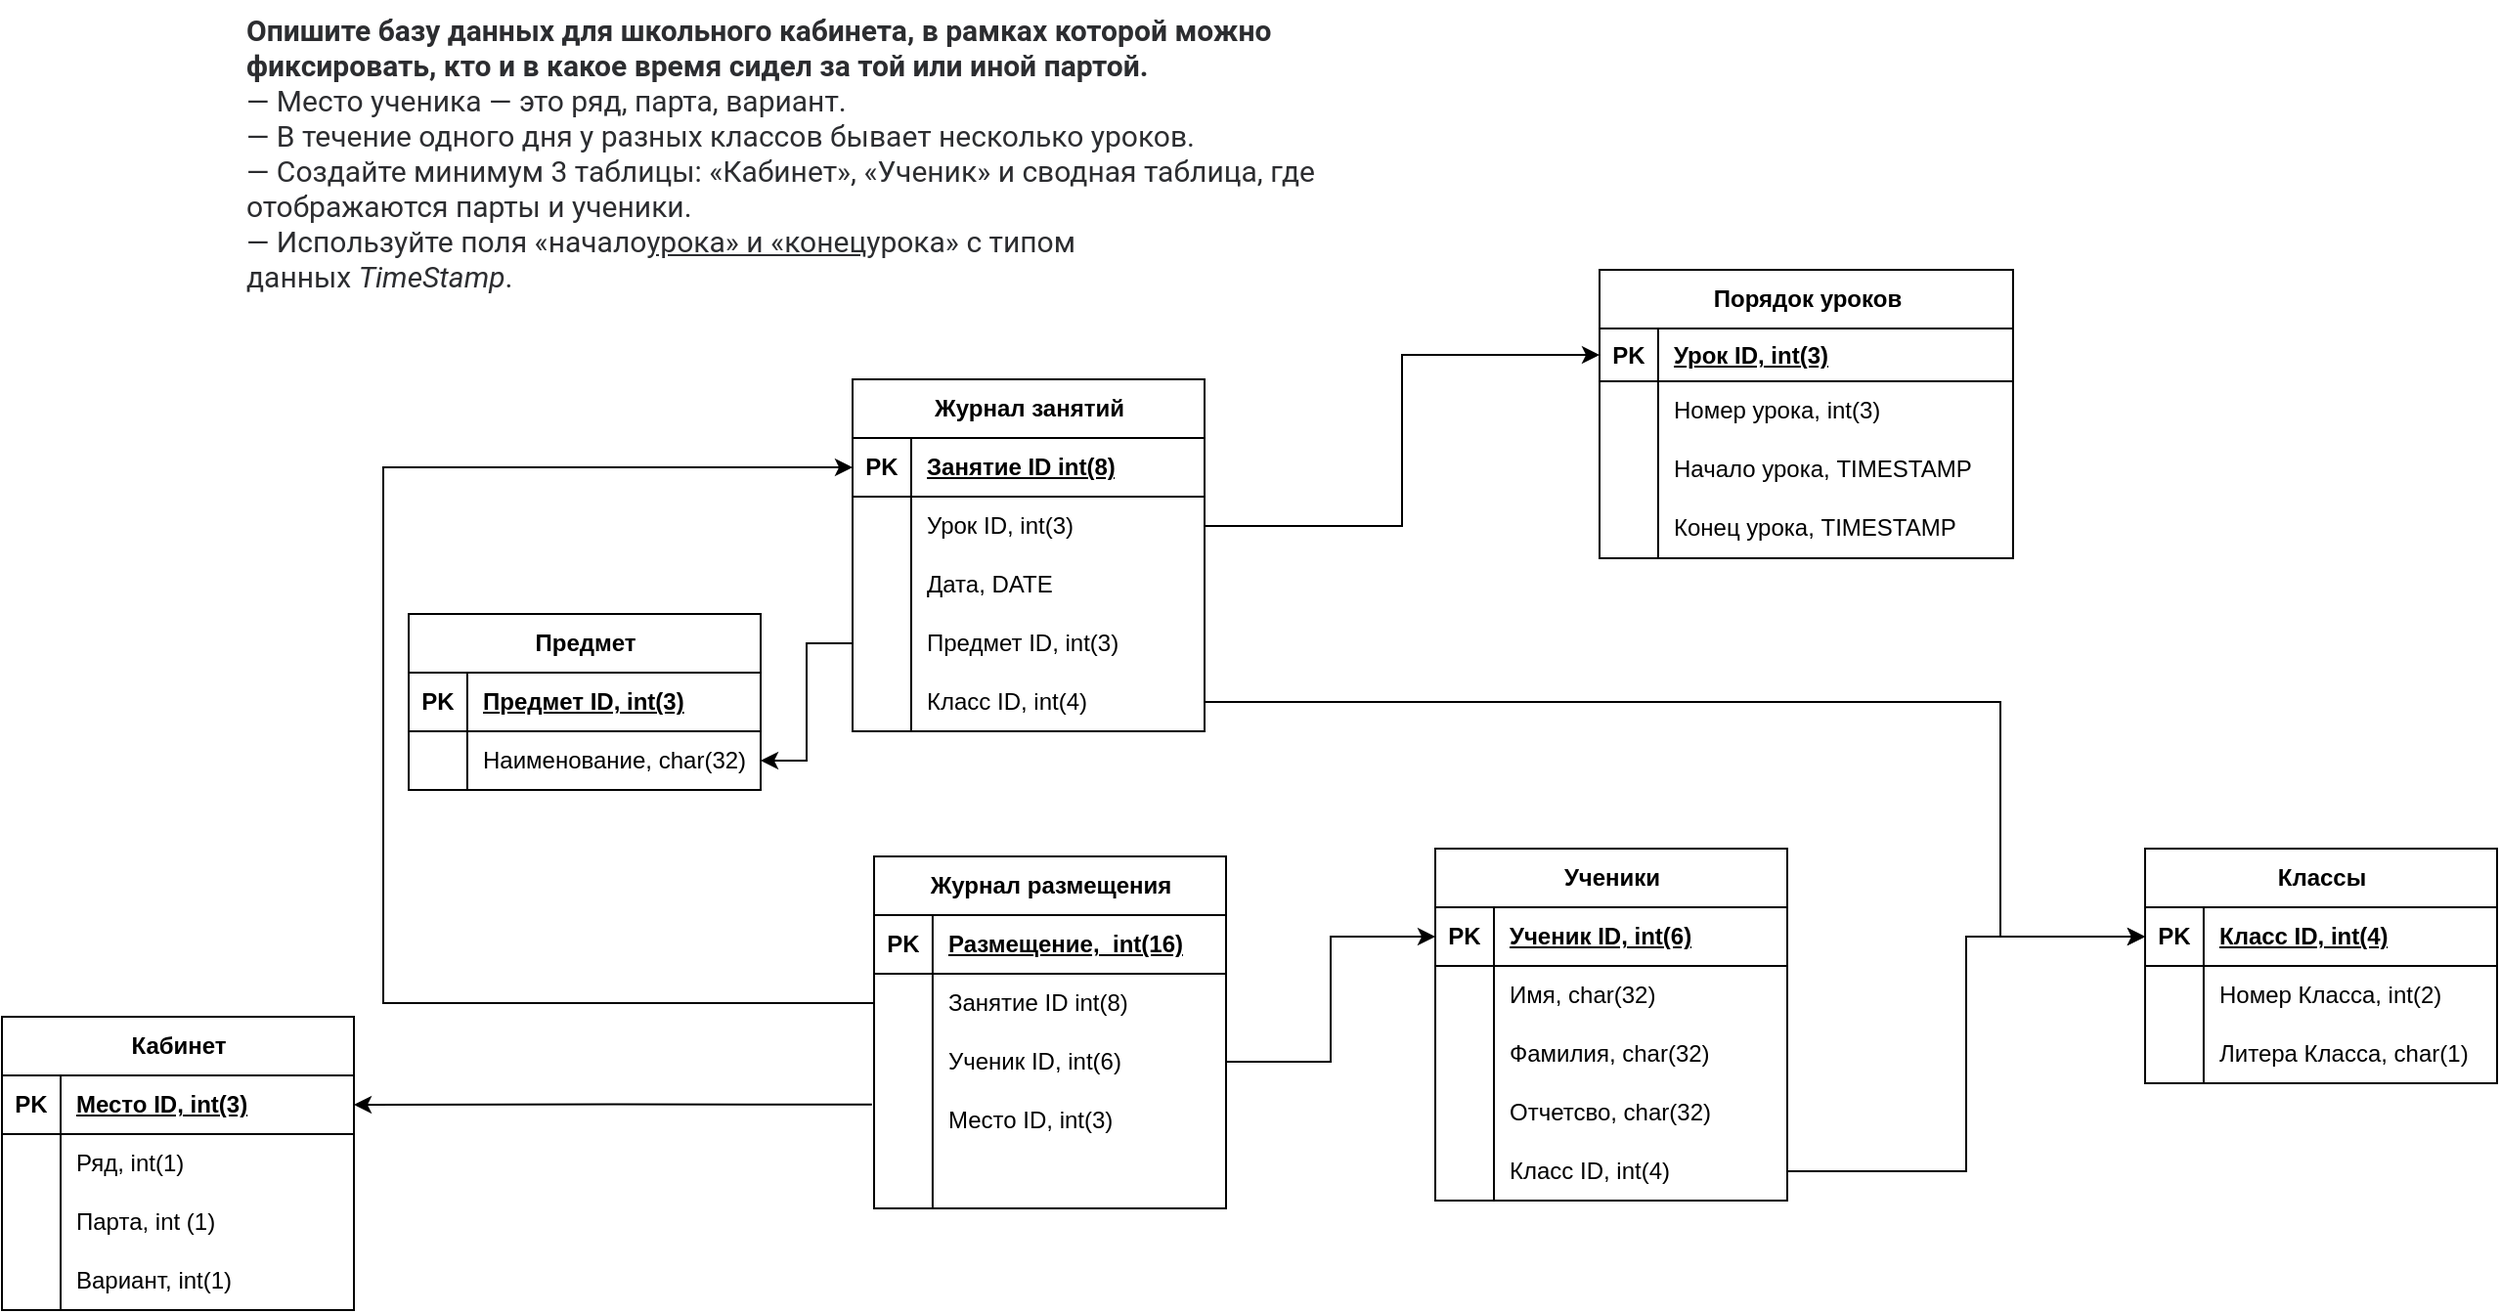 <mxfile version="21.1.1" type="device">
  <diagram name="Страница 1" id="nZioT2wMl_ABYGxiV2nO">
    <mxGraphModel dx="1834" dy="1167" grid="0" gridSize="10" guides="1" tooltips="1" connect="1" arrows="1" fold="1" page="0" pageScale="1" pageWidth="827" pageHeight="1169" math="0" shadow="0">
      <root>
        <mxCell id="0" />
        <mxCell id="1" parent="0" />
        <mxCell id="ZbOenlpTd4ZtALxR8yzt-27" value="Кабинет" style="shape=table;startSize=30;container=1;collapsible=1;childLayout=tableLayout;fixedRows=1;rowLines=0;fontStyle=1;align=center;resizeLast=1;html=1;" vertex="1" parent="1">
          <mxGeometry x="-224" y="457" width="180" height="150" as="geometry" />
        </mxCell>
        <mxCell id="ZbOenlpTd4ZtALxR8yzt-28" value="" style="shape=tableRow;horizontal=0;startSize=0;swimlaneHead=0;swimlaneBody=0;fillColor=none;collapsible=0;dropTarget=0;points=[[0,0.5],[1,0.5]];portConstraint=eastwest;top=0;left=0;right=0;bottom=1;" vertex="1" parent="ZbOenlpTd4ZtALxR8yzt-27">
          <mxGeometry y="30" width="180" height="30" as="geometry" />
        </mxCell>
        <mxCell id="ZbOenlpTd4ZtALxR8yzt-29" value="PK" style="shape=partialRectangle;connectable=0;fillColor=none;top=0;left=0;bottom=0;right=0;fontStyle=1;overflow=hidden;whiteSpace=wrap;html=1;" vertex="1" parent="ZbOenlpTd4ZtALxR8yzt-28">
          <mxGeometry width="30" height="30" as="geometry">
            <mxRectangle width="30" height="30" as="alternateBounds" />
          </mxGeometry>
        </mxCell>
        <mxCell id="ZbOenlpTd4ZtALxR8yzt-30" value="Место ID, int(3)" style="shape=partialRectangle;connectable=0;fillColor=none;top=0;left=0;bottom=0;right=0;align=left;spacingLeft=6;fontStyle=5;overflow=hidden;whiteSpace=wrap;html=1;" vertex="1" parent="ZbOenlpTd4ZtALxR8yzt-28">
          <mxGeometry x="30" width="150" height="30" as="geometry">
            <mxRectangle width="150" height="30" as="alternateBounds" />
          </mxGeometry>
        </mxCell>
        <mxCell id="ZbOenlpTd4ZtALxR8yzt-31" value="" style="shape=tableRow;horizontal=0;startSize=0;swimlaneHead=0;swimlaneBody=0;fillColor=none;collapsible=0;dropTarget=0;points=[[0,0.5],[1,0.5]];portConstraint=eastwest;top=0;left=0;right=0;bottom=0;" vertex="1" parent="ZbOenlpTd4ZtALxR8yzt-27">
          <mxGeometry y="60" width="180" height="30" as="geometry" />
        </mxCell>
        <mxCell id="ZbOenlpTd4ZtALxR8yzt-32" value="" style="shape=partialRectangle;connectable=0;fillColor=none;top=0;left=0;bottom=0;right=0;editable=1;overflow=hidden;whiteSpace=wrap;html=1;" vertex="1" parent="ZbOenlpTd4ZtALxR8yzt-31">
          <mxGeometry width="30" height="30" as="geometry">
            <mxRectangle width="30" height="30" as="alternateBounds" />
          </mxGeometry>
        </mxCell>
        <mxCell id="ZbOenlpTd4ZtALxR8yzt-33" value="Ряд, int(1)" style="shape=partialRectangle;connectable=0;fillColor=none;top=0;left=0;bottom=0;right=0;align=left;spacingLeft=6;overflow=hidden;whiteSpace=wrap;html=1;" vertex="1" parent="ZbOenlpTd4ZtALxR8yzt-31">
          <mxGeometry x="30" width="150" height="30" as="geometry">
            <mxRectangle width="150" height="30" as="alternateBounds" />
          </mxGeometry>
        </mxCell>
        <mxCell id="ZbOenlpTd4ZtALxR8yzt-34" value="" style="shape=tableRow;horizontal=0;startSize=0;swimlaneHead=0;swimlaneBody=0;fillColor=none;collapsible=0;dropTarget=0;points=[[0,0.5],[1,0.5]];portConstraint=eastwest;top=0;left=0;right=0;bottom=0;" vertex="1" parent="ZbOenlpTd4ZtALxR8yzt-27">
          <mxGeometry y="90" width="180" height="30" as="geometry" />
        </mxCell>
        <mxCell id="ZbOenlpTd4ZtALxR8yzt-35" value="" style="shape=partialRectangle;connectable=0;fillColor=none;top=0;left=0;bottom=0;right=0;editable=1;overflow=hidden;whiteSpace=wrap;html=1;" vertex="1" parent="ZbOenlpTd4ZtALxR8yzt-34">
          <mxGeometry width="30" height="30" as="geometry">
            <mxRectangle width="30" height="30" as="alternateBounds" />
          </mxGeometry>
        </mxCell>
        <mxCell id="ZbOenlpTd4ZtALxR8yzt-36" value="Парта, int (1)" style="shape=partialRectangle;connectable=0;fillColor=none;top=0;left=0;bottom=0;right=0;align=left;spacingLeft=6;overflow=hidden;whiteSpace=wrap;html=1;" vertex="1" parent="ZbOenlpTd4ZtALxR8yzt-34">
          <mxGeometry x="30" width="150" height="30" as="geometry">
            <mxRectangle width="150" height="30" as="alternateBounds" />
          </mxGeometry>
        </mxCell>
        <mxCell id="ZbOenlpTd4ZtALxR8yzt-37" value="" style="shape=tableRow;horizontal=0;startSize=0;swimlaneHead=0;swimlaneBody=0;fillColor=none;collapsible=0;dropTarget=0;points=[[0,0.5],[1,0.5]];portConstraint=eastwest;top=0;left=0;right=0;bottom=0;" vertex="1" parent="ZbOenlpTd4ZtALxR8yzt-27">
          <mxGeometry y="120" width="180" height="30" as="geometry" />
        </mxCell>
        <mxCell id="ZbOenlpTd4ZtALxR8yzt-38" value="" style="shape=partialRectangle;connectable=0;fillColor=none;top=0;left=0;bottom=0;right=0;editable=1;overflow=hidden;whiteSpace=wrap;html=1;" vertex="1" parent="ZbOenlpTd4ZtALxR8yzt-37">
          <mxGeometry width="30" height="30" as="geometry">
            <mxRectangle width="30" height="30" as="alternateBounds" />
          </mxGeometry>
        </mxCell>
        <mxCell id="ZbOenlpTd4ZtALxR8yzt-39" value="Вариант, int(1)" style="shape=partialRectangle;connectable=0;fillColor=none;top=0;left=0;bottom=0;right=0;align=left;spacingLeft=6;overflow=hidden;whiteSpace=wrap;html=1;" vertex="1" parent="ZbOenlpTd4ZtALxR8yzt-37">
          <mxGeometry x="30" width="150" height="30" as="geometry">
            <mxRectangle width="150" height="30" as="alternateBounds" />
          </mxGeometry>
        </mxCell>
        <mxCell id="ZbOenlpTd4ZtALxR8yzt-40" value="&lt;p style=&quot;box-sizing: border-box; margin: 0px; font-weight: 400; color: rgb(44, 45, 48); font-family: Roboto, &amp;quot;San Francisco&amp;quot;, &amp;quot;Helvetica Neue&amp;quot;, Helvetica, Arial; font-size: 15px; font-style: normal; font-variant-ligatures: normal; font-variant-caps: normal; letter-spacing: normal; orphans: 2; text-align: start; text-indent: 0px; text-transform: none; widows: 2; word-spacing: 0px; -webkit-text-stroke-width: 0px; background-color: rgb(255, 255, 255); text-decoration-thickness: initial; text-decoration-style: initial; text-decoration-color: initial;&quot;&gt;&lt;strong style=&quot;box-sizing: border-box; font-weight: 700;&quot;&gt;Опишите базу данных для школьного кабинета, в рамках которой можно фиксировать, кто и в какое время сидел за той или иной партой.&lt;/strong&gt;&lt;/p&gt;&lt;p style=&quot;box-sizing: border-box; margin: 0px; font-weight: 400; color: rgb(44, 45, 48); font-family: Roboto, &amp;quot;San Francisco&amp;quot;, &amp;quot;Helvetica Neue&amp;quot;, Helvetica, Arial; font-size: 15px; font-style: normal; font-variant-ligatures: normal; font-variant-caps: normal; letter-spacing: normal; orphans: 2; text-align: start; text-indent: 0px; text-transform: none; widows: 2; word-spacing: 0px; -webkit-text-stroke-width: 0px; background-color: rgb(255, 255, 255); text-decoration-thickness: initial; text-decoration-style: initial; text-decoration-color: initial;&quot;&gt;— Место ученика — это ряд, парта, вариант.&lt;br style=&quot;box-sizing: border-box;&quot;&gt;— В течение одного дня у разных классов бывает несколько уроков.&lt;br style=&quot;box-sizing: border-box;&quot;&gt;— Создайте минимум 3 таблицы: «Кабинет», «Ученик» и сводная таблица, где отображаются парты и ученики.&lt;br style=&quot;box-sizing: border-box;&quot;&gt;— Используйте поля «начало&lt;u style=&quot;box-sizing: border-box;&quot;&gt;урока» и «конец&lt;/u&gt;урока» с типом данных&lt;span&gt;&amp;nbsp;&lt;/span&gt;&lt;em style=&quot;box-sizing: border-box;&quot;&gt;TimeStamp&lt;/em&gt;.&lt;/p&gt;" style="text;whiteSpace=wrap;html=1;" vertex="1" parent="1">
          <mxGeometry x="-101" y="-63" width="550" height="184" as="geometry" />
        </mxCell>
        <mxCell id="ZbOenlpTd4ZtALxR8yzt-41" value="Ученики" style="shape=table;startSize=30;container=1;collapsible=1;childLayout=tableLayout;fixedRows=1;rowLines=0;fontStyle=1;align=center;resizeLast=1;html=1;" vertex="1" parent="1">
          <mxGeometry x="509" y="371" width="180" height="180" as="geometry" />
        </mxCell>
        <mxCell id="ZbOenlpTd4ZtALxR8yzt-42" value="" style="shape=tableRow;horizontal=0;startSize=0;swimlaneHead=0;swimlaneBody=0;fillColor=none;collapsible=0;dropTarget=0;points=[[0,0.5],[1,0.5]];portConstraint=eastwest;top=0;left=0;right=0;bottom=1;" vertex="1" parent="ZbOenlpTd4ZtALxR8yzt-41">
          <mxGeometry y="30" width="180" height="30" as="geometry" />
        </mxCell>
        <mxCell id="ZbOenlpTd4ZtALxR8yzt-43" value="PK" style="shape=partialRectangle;connectable=0;fillColor=none;top=0;left=0;bottom=0;right=0;fontStyle=1;overflow=hidden;whiteSpace=wrap;html=1;" vertex="1" parent="ZbOenlpTd4ZtALxR8yzt-42">
          <mxGeometry width="30" height="30" as="geometry">
            <mxRectangle width="30" height="30" as="alternateBounds" />
          </mxGeometry>
        </mxCell>
        <mxCell id="ZbOenlpTd4ZtALxR8yzt-44" value="Ученик ID, int(6)" style="shape=partialRectangle;connectable=0;fillColor=none;top=0;left=0;bottom=0;right=0;align=left;spacingLeft=6;fontStyle=5;overflow=hidden;whiteSpace=wrap;html=1;" vertex="1" parent="ZbOenlpTd4ZtALxR8yzt-42">
          <mxGeometry x="30" width="150" height="30" as="geometry">
            <mxRectangle width="150" height="30" as="alternateBounds" />
          </mxGeometry>
        </mxCell>
        <mxCell id="ZbOenlpTd4ZtALxR8yzt-45" value="" style="shape=tableRow;horizontal=0;startSize=0;swimlaneHead=0;swimlaneBody=0;fillColor=none;collapsible=0;dropTarget=0;points=[[0,0.5],[1,0.5]];portConstraint=eastwest;top=0;left=0;right=0;bottom=0;" vertex="1" parent="ZbOenlpTd4ZtALxR8yzt-41">
          <mxGeometry y="60" width="180" height="30" as="geometry" />
        </mxCell>
        <mxCell id="ZbOenlpTd4ZtALxR8yzt-46" value="" style="shape=partialRectangle;connectable=0;fillColor=none;top=0;left=0;bottom=0;right=0;editable=1;overflow=hidden;whiteSpace=wrap;html=1;" vertex="1" parent="ZbOenlpTd4ZtALxR8yzt-45">
          <mxGeometry width="30" height="30" as="geometry">
            <mxRectangle width="30" height="30" as="alternateBounds" />
          </mxGeometry>
        </mxCell>
        <mxCell id="ZbOenlpTd4ZtALxR8yzt-47" value="Имя,&amp;nbsp;char(32)" style="shape=partialRectangle;connectable=0;fillColor=none;top=0;left=0;bottom=0;right=0;align=left;spacingLeft=6;overflow=hidden;whiteSpace=wrap;html=1;" vertex="1" parent="ZbOenlpTd4ZtALxR8yzt-45">
          <mxGeometry x="30" width="150" height="30" as="geometry">
            <mxRectangle width="150" height="30" as="alternateBounds" />
          </mxGeometry>
        </mxCell>
        <mxCell id="ZbOenlpTd4ZtALxR8yzt-48" value="" style="shape=tableRow;horizontal=0;startSize=0;swimlaneHead=0;swimlaneBody=0;fillColor=none;collapsible=0;dropTarget=0;points=[[0,0.5],[1,0.5]];portConstraint=eastwest;top=0;left=0;right=0;bottom=0;" vertex="1" parent="ZbOenlpTd4ZtALxR8yzt-41">
          <mxGeometry y="90" width="180" height="30" as="geometry" />
        </mxCell>
        <mxCell id="ZbOenlpTd4ZtALxR8yzt-49" value="" style="shape=partialRectangle;connectable=0;fillColor=none;top=0;left=0;bottom=0;right=0;editable=1;overflow=hidden;whiteSpace=wrap;html=1;" vertex="1" parent="ZbOenlpTd4ZtALxR8yzt-48">
          <mxGeometry width="30" height="30" as="geometry">
            <mxRectangle width="30" height="30" as="alternateBounds" />
          </mxGeometry>
        </mxCell>
        <mxCell id="ZbOenlpTd4ZtALxR8yzt-50" value="Фамилия,&amp;nbsp;char(32)" style="shape=partialRectangle;connectable=0;fillColor=none;top=0;left=0;bottom=0;right=0;align=left;spacingLeft=6;overflow=hidden;whiteSpace=wrap;html=1;" vertex="1" parent="ZbOenlpTd4ZtALxR8yzt-48">
          <mxGeometry x="30" width="150" height="30" as="geometry">
            <mxRectangle width="150" height="30" as="alternateBounds" />
          </mxGeometry>
        </mxCell>
        <mxCell id="ZbOenlpTd4ZtALxR8yzt-51" value="" style="shape=tableRow;horizontal=0;startSize=0;swimlaneHead=0;swimlaneBody=0;fillColor=none;collapsible=0;dropTarget=0;points=[[0,0.5],[1,0.5]];portConstraint=eastwest;top=0;left=0;right=0;bottom=0;" vertex="1" parent="ZbOenlpTd4ZtALxR8yzt-41">
          <mxGeometry y="120" width="180" height="30" as="geometry" />
        </mxCell>
        <mxCell id="ZbOenlpTd4ZtALxR8yzt-52" value="" style="shape=partialRectangle;connectable=0;fillColor=none;top=0;left=0;bottom=0;right=0;editable=1;overflow=hidden;whiteSpace=wrap;html=1;" vertex="1" parent="ZbOenlpTd4ZtALxR8yzt-51">
          <mxGeometry width="30" height="30" as="geometry">
            <mxRectangle width="30" height="30" as="alternateBounds" />
          </mxGeometry>
        </mxCell>
        <mxCell id="ZbOenlpTd4ZtALxR8yzt-53" value="Отчетсво,&amp;nbsp;char(32)" style="shape=partialRectangle;connectable=0;fillColor=none;top=0;left=0;bottom=0;right=0;align=left;spacingLeft=6;overflow=hidden;whiteSpace=wrap;html=1;" vertex="1" parent="ZbOenlpTd4ZtALxR8yzt-51">
          <mxGeometry x="30" width="150" height="30" as="geometry">
            <mxRectangle width="150" height="30" as="alternateBounds" />
          </mxGeometry>
        </mxCell>
        <mxCell id="ZbOenlpTd4ZtALxR8yzt-96" value="" style="shape=tableRow;horizontal=0;startSize=0;swimlaneHead=0;swimlaneBody=0;fillColor=none;collapsible=0;dropTarget=0;points=[[0,0.5],[1,0.5]];portConstraint=eastwest;top=0;left=0;right=0;bottom=0;" vertex="1" parent="ZbOenlpTd4ZtALxR8yzt-41">
          <mxGeometry y="150" width="180" height="30" as="geometry" />
        </mxCell>
        <mxCell id="ZbOenlpTd4ZtALxR8yzt-97" value="" style="shape=partialRectangle;connectable=0;fillColor=none;top=0;left=0;bottom=0;right=0;editable=1;overflow=hidden;whiteSpace=wrap;html=1;" vertex="1" parent="ZbOenlpTd4ZtALxR8yzt-96">
          <mxGeometry width="30" height="30" as="geometry">
            <mxRectangle width="30" height="30" as="alternateBounds" />
          </mxGeometry>
        </mxCell>
        <mxCell id="ZbOenlpTd4ZtALxR8yzt-98" value="Класс ID, int(4)" style="shape=partialRectangle;connectable=0;fillColor=none;top=0;left=0;bottom=0;right=0;align=left;spacingLeft=6;overflow=hidden;whiteSpace=wrap;html=1;" vertex="1" parent="ZbOenlpTd4ZtALxR8yzt-96">
          <mxGeometry x="30" width="150" height="30" as="geometry">
            <mxRectangle width="150" height="30" as="alternateBounds" />
          </mxGeometry>
        </mxCell>
        <mxCell id="ZbOenlpTd4ZtALxR8yzt-54" value="Журнал занятий" style="shape=table;startSize=30;container=1;collapsible=1;childLayout=tableLayout;fixedRows=1;rowLines=0;fontStyle=1;align=center;resizeLast=1;html=1;" vertex="1" parent="1">
          <mxGeometry x="211" y="131" width="180" height="180" as="geometry" />
        </mxCell>
        <mxCell id="ZbOenlpTd4ZtALxR8yzt-55" value="" style="shape=tableRow;horizontal=0;startSize=0;swimlaneHead=0;swimlaneBody=0;fillColor=none;collapsible=0;dropTarget=0;points=[[0,0.5],[1,0.5]];portConstraint=eastwest;top=0;left=0;right=0;bottom=1;" vertex="1" parent="ZbOenlpTd4ZtALxR8yzt-54">
          <mxGeometry y="30" width="180" height="30" as="geometry" />
        </mxCell>
        <mxCell id="ZbOenlpTd4ZtALxR8yzt-56" value="PK" style="shape=partialRectangle;connectable=0;fillColor=none;top=0;left=0;bottom=0;right=0;fontStyle=1;overflow=hidden;whiteSpace=wrap;html=1;" vertex="1" parent="ZbOenlpTd4ZtALxR8yzt-55">
          <mxGeometry width="29.958" height="30" as="geometry">
            <mxRectangle width="29.958" height="30" as="alternateBounds" />
          </mxGeometry>
        </mxCell>
        <mxCell id="ZbOenlpTd4ZtALxR8yzt-57" value="Занятие ID int(8)" style="shape=partialRectangle;connectable=0;fillColor=none;top=0;left=0;bottom=0;right=0;align=left;spacingLeft=6;fontStyle=5;overflow=hidden;whiteSpace=wrap;html=1;" vertex="1" parent="ZbOenlpTd4ZtALxR8yzt-55">
          <mxGeometry x="29.958" width="150.042" height="30" as="geometry">
            <mxRectangle width="150.042" height="30" as="alternateBounds" />
          </mxGeometry>
        </mxCell>
        <mxCell id="ZbOenlpTd4ZtALxR8yzt-58" value="" style="shape=tableRow;horizontal=0;startSize=0;swimlaneHead=0;swimlaneBody=0;fillColor=none;collapsible=0;dropTarget=0;points=[[0,0.5],[1,0.5]];portConstraint=eastwest;top=0;left=0;right=0;bottom=0;" vertex="1" parent="ZbOenlpTd4ZtALxR8yzt-54">
          <mxGeometry y="60" width="180" height="30" as="geometry" />
        </mxCell>
        <mxCell id="ZbOenlpTd4ZtALxR8yzt-59" value="" style="shape=partialRectangle;connectable=0;fillColor=none;top=0;left=0;bottom=0;right=0;editable=1;overflow=hidden;whiteSpace=wrap;html=1;" vertex="1" parent="ZbOenlpTd4ZtALxR8yzt-58">
          <mxGeometry width="29.958" height="30" as="geometry">
            <mxRectangle width="29.958" height="30" as="alternateBounds" />
          </mxGeometry>
        </mxCell>
        <mxCell id="ZbOenlpTd4ZtALxR8yzt-60" value="Урок ID, int(3)" style="shape=partialRectangle;connectable=0;fillColor=none;top=0;left=0;bottom=0;right=0;align=left;spacingLeft=6;overflow=hidden;whiteSpace=wrap;html=1;" vertex="1" parent="ZbOenlpTd4ZtALxR8yzt-58">
          <mxGeometry x="29.958" width="150.042" height="30" as="geometry">
            <mxRectangle width="150.042" height="30" as="alternateBounds" />
          </mxGeometry>
        </mxCell>
        <mxCell id="ZbOenlpTd4ZtALxR8yzt-64" value="" style="shape=tableRow;horizontal=0;startSize=0;swimlaneHead=0;swimlaneBody=0;fillColor=none;collapsible=0;dropTarget=0;points=[[0,0.5],[1,0.5]];portConstraint=eastwest;top=0;left=0;right=0;bottom=0;" vertex="1" parent="ZbOenlpTd4ZtALxR8yzt-54">
          <mxGeometry y="90" width="180" height="30" as="geometry" />
        </mxCell>
        <mxCell id="ZbOenlpTd4ZtALxR8yzt-65" value="" style="shape=partialRectangle;connectable=0;fillColor=none;top=0;left=0;bottom=0;right=0;editable=1;overflow=hidden;whiteSpace=wrap;html=1;" vertex="1" parent="ZbOenlpTd4ZtALxR8yzt-64">
          <mxGeometry width="29.958" height="30" as="geometry">
            <mxRectangle width="29.958" height="30" as="alternateBounds" />
          </mxGeometry>
        </mxCell>
        <mxCell id="ZbOenlpTd4ZtALxR8yzt-66" value="Дата, DATE" style="shape=partialRectangle;connectable=0;fillColor=none;top=0;left=0;bottom=0;right=0;align=left;spacingLeft=6;overflow=hidden;whiteSpace=wrap;html=1;" vertex="1" parent="ZbOenlpTd4ZtALxR8yzt-64">
          <mxGeometry x="29.958" width="150.042" height="30" as="geometry">
            <mxRectangle width="150.042" height="30" as="alternateBounds" />
          </mxGeometry>
        </mxCell>
        <mxCell id="ZbOenlpTd4ZtALxR8yzt-129" value="" style="shape=tableRow;horizontal=0;startSize=0;swimlaneHead=0;swimlaneBody=0;fillColor=none;collapsible=0;dropTarget=0;points=[[0,0.5],[1,0.5]];portConstraint=eastwest;top=0;left=0;right=0;bottom=0;" vertex="1" parent="ZbOenlpTd4ZtALxR8yzt-54">
          <mxGeometry y="120" width="180" height="30" as="geometry" />
        </mxCell>
        <mxCell id="ZbOenlpTd4ZtALxR8yzt-130" value="" style="shape=partialRectangle;connectable=0;fillColor=none;top=0;left=0;bottom=0;right=0;editable=1;overflow=hidden;whiteSpace=wrap;html=1;" vertex="1" parent="ZbOenlpTd4ZtALxR8yzt-129">
          <mxGeometry width="29.958" height="30" as="geometry">
            <mxRectangle width="29.958" height="30" as="alternateBounds" />
          </mxGeometry>
        </mxCell>
        <mxCell id="ZbOenlpTd4ZtALxR8yzt-131" value="Предмет ID, int(3)" style="shape=partialRectangle;connectable=0;fillColor=none;top=0;left=0;bottom=0;right=0;align=left;spacingLeft=6;overflow=hidden;whiteSpace=wrap;html=1;" vertex="1" parent="ZbOenlpTd4ZtALxR8yzt-129">
          <mxGeometry x="29.958" width="150.042" height="30" as="geometry">
            <mxRectangle width="150.042" height="30" as="alternateBounds" />
          </mxGeometry>
        </mxCell>
        <mxCell id="ZbOenlpTd4ZtALxR8yzt-137" value="" style="shape=tableRow;horizontal=0;startSize=0;swimlaneHead=0;swimlaneBody=0;fillColor=none;collapsible=0;dropTarget=0;points=[[0,0.5],[1,0.5]];portConstraint=eastwest;top=0;left=0;right=0;bottom=0;" vertex="1" parent="ZbOenlpTd4ZtALxR8yzt-54">
          <mxGeometry y="150" width="180" height="30" as="geometry" />
        </mxCell>
        <mxCell id="ZbOenlpTd4ZtALxR8yzt-138" value="" style="shape=partialRectangle;connectable=0;fillColor=none;top=0;left=0;bottom=0;right=0;editable=1;overflow=hidden;whiteSpace=wrap;html=1;" vertex="1" parent="ZbOenlpTd4ZtALxR8yzt-137">
          <mxGeometry width="29.958" height="30" as="geometry">
            <mxRectangle width="29.958" height="30" as="alternateBounds" />
          </mxGeometry>
        </mxCell>
        <mxCell id="ZbOenlpTd4ZtALxR8yzt-139" value="Класс ID, int(4)" style="shape=partialRectangle;connectable=0;fillColor=none;top=0;left=0;bottom=0;right=0;align=left;spacingLeft=6;overflow=hidden;whiteSpace=wrap;html=1;" vertex="1" parent="ZbOenlpTd4ZtALxR8yzt-137">
          <mxGeometry x="29.958" width="150.042" height="30" as="geometry">
            <mxRectangle width="150.042" height="30" as="alternateBounds" />
          </mxGeometry>
        </mxCell>
        <mxCell id="ZbOenlpTd4ZtALxR8yzt-67" value="Порядок уроков" style="shape=table;startSize=30;container=1;collapsible=1;childLayout=tableLayout;fixedRows=1;rowLines=0;fontStyle=1;align=center;resizeLast=1;html=1;" vertex="1" parent="1">
          <mxGeometry x="593" y="75" width="211.458" height="147.458" as="geometry" />
        </mxCell>
        <mxCell id="ZbOenlpTd4ZtALxR8yzt-68" value="" style="shape=tableRow;horizontal=0;startSize=0;swimlaneHead=0;swimlaneBody=0;fillColor=none;collapsible=0;dropTarget=0;points=[[0,0.5],[1,0.5]];portConstraint=eastwest;top=0;left=0;right=0;bottom=1;" vertex="1" parent="ZbOenlpTd4ZtALxR8yzt-67">
          <mxGeometry y="30" width="211.458" height="27" as="geometry" />
        </mxCell>
        <mxCell id="ZbOenlpTd4ZtALxR8yzt-69" value="PK" style="shape=partialRectangle;connectable=0;fillColor=none;top=0;left=0;bottom=0;right=0;fontStyle=1;overflow=hidden;whiteSpace=wrap;html=1;" vertex="1" parent="ZbOenlpTd4ZtALxR8yzt-68">
          <mxGeometry width="29.958" height="27" as="geometry">
            <mxRectangle width="29.958" height="27" as="alternateBounds" />
          </mxGeometry>
        </mxCell>
        <mxCell id="ZbOenlpTd4ZtALxR8yzt-70" value="Урок ID, int(3)" style="shape=partialRectangle;connectable=0;fillColor=none;top=0;left=0;bottom=0;right=0;align=left;spacingLeft=6;fontStyle=5;overflow=hidden;whiteSpace=wrap;html=1;" vertex="1" parent="ZbOenlpTd4ZtALxR8yzt-68">
          <mxGeometry x="29.958" width="181.5" height="27" as="geometry">
            <mxRectangle width="181.5" height="27" as="alternateBounds" />
          </mxGeometry>
        </mxCell>
        <mxCell id="ZbOenlpTd4ZtALxR8yzt-71" value="" style="shape=tableRow;horizontal=0;startSize=0;swimlaneHead=0;swimlaneBody=0;fillColor=none;collapsible=0;dropTarget=0;points=[[0,0.5],[1,0.5]];portConstraint=eastwest;top=0;left=0;right=0;bottom=0;" vertex="1" parent="ZbOenlpTd4ZtALxR8yzt-67">
          <mxGeometry y="57" width="211.458" height="30" as="geometry" />
        </mxCell>
        <mxCell id="ZbOenlpTd4ZtALxR8yzt-72" value="" style="shape=partialRectangle;connectable=0;fillColor=none;top=0;left=0;bottom=0;right=0;editable=1;overflow=hidden;whiteSpace=wrap;html=1;" vertex="1" parent="ZbOenlpTd4ZtALxR8yzt-71">
          <mxGeometry width="29.958" height="30" as="geometry">
            <mxRectangle width="29.958" height="30" as="alternateBounds" />
          </mxGeometry>
        </mxCell>
        <mxCell id="ZbOenlpTd4ZtALxR8yzt-73" value="Номер урока, int(3)" style="shape=partialRectangle;connectable=0;fillColor=none;top=0;left=0;bottom=0;right=0;align=left;spacingLeft=6;overflow=hidden;whiteSpace=wrap;html=1;" vertex="1" parent="ZbOenlpTd4ZtALxR8yzt-71">
          <mxGeometry x="29.958" width="181.5" height="30" as="geometry">
            <mxRectangle width="181.5" height="30" as="alternateBounds" />
          </mxGeometry>
        </mxCell>
        <mxCell id="ZbOenlpTd4ZtALxR8yzt-74" value="" style="shape=tableRow;horizontal=0;startSize=0;swimlaneHead=0;swimlaneBody=0;fillColor=none;collapsible=0;dropTarget=0;points=[[0,0.5],[1,0.5]];portConstraint=eastwest;top=0;left=0;right=0;bottom=0;" vertex="1" parent="ZbOenlpTd4ZtALxR8yzt-67">
          <mxGeometry y="87" width="211.458" height="30" as="geometry" />
        </mxCell>
        <mxCell id="ZbOenlpTd4ZtALxR8yzt-75" value="" style="shape=partialRectangle;connectable=0;fillColor=none;top=0;left=0;bottom=0;right=0;editable=1;overflow=hidden;whiteSpace=wrap;html=1;" vertex="1" parent="ZbOenlpTd4ZtALxR8yzt-74">
          <mxGeometry width="29.958" height="30" as="geometry">
            <mxRectangle width="29.958" height="30" as="alternateBounds" />
          </mxGeometry>
        </mxCell>
        <mxCell id="ZbOenlpTd4ZtALxR8yzt-76" value="Начало урока,&amp;nbsp;TIMESTAMP&amp;nbsp;" style="shape=partialRectangle;connectable=0;fillColor=none;top=0;left=0;bottom=0;right=0;align=left;spacingLeft=6;overflow=hidden;whiteSpace=wrap;html=1;" vertex="1" parent="ZbOenlpTd4ZtALxR8yzt-74">
          <mxGeometry x="29.958" width="181.5" height="30" as="geometry">
            <mxRectangle width="181.5" height="30" as="alternateBounds" />
          </mxGeometry>
        </mxCell>
        <mxCell id="ZbOenlpTd4ZtALxR8yzt-77" value="" style="shape=tableRow;horizontal=0;startSize=0;swimlaneHead=0;swimlaneBody=0;fillColor=none;collapsible=0;dropTarget=0;points=[[0,0.5],[1,0.5]];portConstraint=eastwest;top=0;left=0;right=0;bottom=0;" vertex="1" parent="ZbOenlpTd4ZtALxR8yzt-67">
          <mxGeometry y="117" width="211.458" height="30" as="geometry" />
        </mxCell>
        <mxCell id="ZbOenlpTd4ZtALxR8yzt-78" value="" style="shape=partialRectangle;connectable=0;fillColor=none;top=0;left=0;bottom=0;right=0;editable=1;overflow=hidden;whiteSpace=wrap;html=1;" vertex="1" parent="ZbOenlpTd4ZtALxR8yzt-77">
          <mxGeometry width="29.958" height="30" as="geometry">
            <mxRectangle width="29.958" height="30" as="alternateBounds" />
          </mxGeometry>
        </mxCell>
        <mxCell id="ZbOenlpTd4ZtALxR8yzt-79" value="Конец урока,&amp;nbsp;TIMESTAMP&amp;nbsp;" style="shape=partialRectangle;connectable=0;fillColor=none;top=0;left=0;bottom=0;right=0;align=left;spacingLeft=6;overflow=hidden;whiteSpace=wrap;html=1;" vertex="1" parent="ZbOenlpTd4ZtALxR8yzt-77">
          <mxGeometry x="29.958" width="181.5" height="30" as="geometry">
            <mxRectangle width="181.5" height="30" as="alternateBounds" />
          </mxGeometry>
        </mxCell>
        <mxCell id="ZbOenlpTd4ZtALxR8yzt-83" value="Предмет" style="shape=table;startSize=30;container=1;collapsible=1;childLayout=tableLayout;fixedRows=1;rowLines=0;fontStyle=1;align=center;resizeLast=1;html=1;" vertex="1" parent="1">
          <mxGeometry x="-16" y="251" width="180" height="90" as="geometry" />
        </mxCell>
        <mxCell id="ZbOenlpTd4ZtALxR8yzt-84" value="" style="shape=tableRow;horizontal=0;startSize=0;swimlaneHead=0;swimlaneBody=0;fillColor=none;collapsible=0;dropTarget=0;points=[[0,0.5],[1,0.5]];portConstraint=eastwest;top=0;left=0;right=0;bottom=1;" vertex="1" parent="ZbOenlpTd4ZtALxR8yzt-83">
          <mxGeometry y="30" width="180" height="30" as="geometry" />
        </mxCell>
        <mxCell id="ZbOenlpTd4ZtALxR8yzt-85" value="PK" style="shape=partialRectangle;connectable=0;fillColor=none;top=0;left=0;bottom=0;right=0;fontStyle=1;overflow=hidden;whiteSpace=wrap;html=1;" vertex="1" parent="ZbOenlpTd4ZtALxR8yzt-84">
          <mxGeometry width="29.958" height="30" as="geometry">
            <mxRectangle width="29.958" height="30" as="alternateBounds" />
          </mxGeometry>
        </mxCell>
        <mxCell id="ZbOenlpTd4ZtALxR8yzt-86" value="Предмет ID, int(3)" style="shape=partialRectangle;connectable=0;fillColor=none;top=0;left=0;bottom=0;right=0;align=left;spacingLeft=6;fontStyle=5;overflow=hidden;whiteSpace=wrap;html=1;" vertex="1" parent="ZbOenlpTd4ZtALxR8yzt-84">
          <mxGeometry x="29.958" width="150.042" height="30" as="geometry">
            <mxRectangle width="150.042" height="30" as="alternateBounds" />
          </mxGeometry>
        </mxCell>
        <mxCell id="ZbOenlpTd4ZtALxR8yzt-87" value="" style="shape=tableRow;horizontal=0;startSize=0;swimlaneHead=0;swimlaneBody=0;fillColor=none;collapsible=0;dropTarget=0;points=[[0,0.5],[1,0.5]];portConstraint=eastwest;top=0;left=0;right=0;bottom=0;" vertex="1" parent="ZbOenlpTd4ZtALxR8yzt-83">
          <mxGeometry y="60" width="180" height="30" as="geometry" />
        </mxCell>
        <mxCell id="ZbOenlpTd4ZtALxR8yzt-88" value="" style="shape=partialRectangle;connectable=0;fillColor=none;top=0;left=0;bottom=0;right=0;editable=1;overflow=hidden;whiteSpace=wrap;html=1;" vertex="1" parent="ZbOenlpTd4ZtALxR8yzt-87">
          <mxGeometry width="29.958" height="30" as="geometry">
            <mxRectangle width="29.958" height="30" as="alternateBounds" />
          </mxGeometry>
        </mxCell>
        <mxCell id="ZbOenlpTd4ZtALxR8yzt-89" value="Наименование, char(32)" style="shape=partialRectangle;connectable=0;fillColor=none;top=0;left=0;bottom=0;right=0;align=left;spacingLeft=6;overflow=hidden;whiteSpace=wrap;html=1;" vertex="1" parent="ZbOenlpTd4ZtALxR8yzt-87">
          <mxGeometry x="29.958" width="150.042" height="30" as="geometry">
            <mxRectangle width="150.042" height="30" as="alternateBounds" />
          </mxGeometry>
        </mxCell>
        <mxCell id="ZbOenlpTd4ZtALxR8yzt-115" value="Классы" style="shape=table;startSize=30;container=1;collapsible=1;childLayout=tableLayout;fixedRows=1;rowLines=0;fontStyle=1;align=center;resizeLast=1;html=1;" vertex="1" parent="1">
          <mxGeometry x="872" y="371" width="180" height="120" as="geometry" />
        </mxCell>
        <mxCell id="ZbOenlpTd4ZtALxR8yzt-116" value="" style="shape=tableRow;horizontal=0;startSize=0;swimlaneHead=0;swimlaneBody=0;fillColor=none;collapsible=0;dropTarget=0;points=[[0,0.5],[1,0.5]];portConstraint=eastwest;top=0;left=0;right=0;bottom=1;" vertex="1" parent="ZbOenlpTd4ZtALxR8yzt-115">
          <mxGeometry y="30" width="180" height="30" as="geometry" />
        </mxCell>
        <mxCell id="ZbOenlpTd4ZtALxR8yzt-117" value="PK" style="shape=partialRectangle;connectable=0;fillColor=none;top=0;left=0;bottom=0;right=0;fontStyle=1;overflow=hidden;whiteSpace=wrap;html=1;" vertex="1" parent="ZbOenlpTd4ZtALxR8yzt-116">
          <mxGeometry width="29.958" height="30" as="geometry">
            <mxRectangle width="29.958" height="30" as="alternateBounds" />
          </mxGeometry>
        </mxCell>
        <mxCell id="ZbOenlpTd4ZtALxR8yzt-118" value="Класс ID, int(4)" style="shape=partialRectangle;connectable=0;fillColor=none;top=0;left=0;bottom=0;right=0;align=left;spacingLeft=6;fontStyle=5;overflow=hidden;whiteSpace=wrap;html=1;" vertex="1" parent="ZbOenlpTd4ZtALxR8yzt-116">
          <mxGeometry x="29.958" width="150.042" height="30" as="geometry">
            <mxRectangle width="150.042" height="30" as="alternateBounds" />
          </mxGeometry>
        </mxCell>
        <mxCell id="ZbOenlpTd4ZtALxR8yzt-119" value="" style="shape=tableRow;horizontal=0;startSize=0;swimlaneHead=0;swimlaneBody=0;fillColor=none;collapsible=0;dropTarget=0;points=[[0,0.5],[1,0.5]];portConstraint=eastwest;top=0;left=0;right=0;bottom=0;" vertex="1" parent="ZbOenlpTd4ZtALxR8yzt-115">
          <mxGeometry y="60" width="180" height="30" as="geometry" />
        </mxCell>
        <mxCell id="ZbOenlpTd4ZtALxR8yzt-120" value="" style="shape=partialRectangle;connectable=0;fillColor=none;top=0;left=0;bottom=0;right=0;editable=1;overflow=hidden;whiteSpace=wrap;html=1;" vertex="1" parent="ZbOenlpTd4ZtALxR8yzt-119">
          <mxGeometry width="29.958" height="30" as="geometry">
            <mxRectangle width="29.958" height="30" as="alternateBounds" />
          </mxGeometry>
        </mxCell>
        <mxCell id="ZbOenlpTd4ZtALxR8yzt-121" value="Номер Класса, int(2)" style="shape=partialRectangle;connectable=0;fillColor=none;top=0;left=0;bottom=0;right=0;align=left;spacingLeft=6;overflow=hidden;whiteSpace=wrap;html=1;" vertex="1" parent="ZbOenlpTd4ZtALxR8yzt-119">
          <mxGeometry x="29.958" width="150.042" height="30" as="geometry">
            <mxRectangle width="150.042" height="30" as="alternateBounds" />
          </mxGeometry>
        </mxCell>
        <mxCell id="ZbOenlpTd4ZtALxR8yzt-122" value="" style="shape=tableRow;horizontal=0;startSize=0;swimlaneHead=0;swimlaneBody=0;fillColor=none;collapsible=0;dropTarget=0;points=[[0,0.5],[1,0.5]];portConstraint=eastwest;top=0;left=0;right=0;bottom=0;" vertex="1" parent="ZbOenlpTd4ZtALxR8yzt-115">
          <mxGeometry y="90" width="180" height="30" as="geometry" />
        </mxCell>
        <mxCell id="ZbOenlpTd4ZtALxR8yzt-123" value="" style="shape=partialRectangle;connectable=0;fillColor=none;top=0;left=0;bottom=0;right=0;editable=1;overflow=hidden;whiteSpace=wrap;html=1;" vertex="1" parent="ZbOenlpTd4ZtALxR8yzt-122">
          <mxGeometry width="29.958" height="30" as="geometry">
            <mxRectangle width="29.958" height="30" as="alternateBounds" />
          </mxGeometry>
        </mxCell>
        <mxCell id="ZbOenlpTd4ZtALxR8yzt-124" value="Литера Класса, char(1)" style="shape=partialRectangle;connectable=0;fillColor=none;top=0;left=0;bottom=0;right=0;align=left;spacingLeft=6;overflow=hidden;whiteSpace=wrap;html=1;" vertex="1" parent="ZbOenlpTd4ZtALxR8yzt-122">
          <mxGeometry x="29.958" width="150.042" height="30" as="geometry">
            <mxRectangle width="150.042" height="30" as="alternateBounds" />
          </mxGeometry>
        </mxCell>
        <mxCell id="ZbOenlpTd4ZtALxR8yzt-128" style="edgeStyle=orthogonalEdgeStyle;rounded=0;orthogonalLoop=1;jettySize=auto;html=1;entryX=0;entryY=0.5;entryDx=0;entryDy=0;" edge="1" parent="1" source="ZbOenlpTd4ZtALxR8yzt-96" target="ZbOenlpTd4ZtALxR8yzt-116">
          <mxGeometry relative="1" as="geometry" />
        </mxCell>
        <mxCell id="ZbOenlpTd4ZtALxR8yzt-136" style="edgeStyle=orthogonalEdgeStyle;rounded=0;orthogonalLoop=1;jettySize=auto;html=1;entryX=0;entryY=0.5;entryDx=0;entryDy=0;" edge="1" parent="1" source="ZbOenlpTd4ZtALxR8yzt-58" target="ZbOenlpTd4ZtALxR8yzt-68">
          <mxGeometry relative="1" as="geometry" />
        </mxCell>
        <mxCell id="ZbOenlpTd4ZtALxR8yzt-141" value="Журнал размещения" style="shape=table;startSize=30;container=1;collapsible=1;childLayout=tableLayout;fixedRows=1;rowLines=0;fontStyle=1;align=center;resizeLast=1;html=1;" vertex="1" parent="1">
          <mxGeometry x="222" y="375" width="180" height="180" as="geometry" />
        </mxCell>
        <mxCell id="ZbOenlpTd4ZtALxR8yzt-142" value="" style="shape=tableRow;horizontal=0;startSize=0;swimlaneHead=0;swimlaneBody=0;fillColor=none;collapsible=0;dropTarget=0;points=[[0,0.5],[1,0.5]];portConstraint=eastwest;top=0;left=0;right=0;bottom=1;" vertex="1" parent="ZbOenlpTd4ZtALxR8yzt-141">
          <mxGeometry y="30" width="180" height="30" as="geometry" />
        </mxCell>
        <mxCell id="ZbOenlpTd4ZtALxR8yzt-143" value="PK" style="shape=partialRectangle;connectable=0;fillColor=none;top=0;left=0;bottom=0;right=0;fontStyle=1;overflow=hidden;whiteSpace=wrap;html=1;" vertex="1" parent="ZbOenlpTd4ZtALxR8yzt-142">
          <mxGeometry width="29.958" height="30" as="geometry">
            <mxRectangle width="29.958" height="30" as="alternateBounds" />
          </mxGeometry>
        </mxCell>
        <mxCell id="ZbOenlpTd4ZtALxR8yzt-144" value="Размещение,&amp;nbsp; int(16)" style="shape=partialRectangle;connectable=0;fillColor=none;top=0;left=0;bottom=0;right=0;align=left;spacingLeft=6;fontStyle=5;overflow=hidden;whiteSpace=wrap;html=1;" vertex="1" parent="ZbOenlpTd4ZtALxR8yzt-142">
          <mxGeometry x="29.958" width="150.042" height="30" as="geometry">
            <mxRectangle width="150.042" height="30" as="alternateBounds" />
          </mxGeometry>
        </mxCell>
        <mxCell id="ZbOenlpTd4ZtALxR8yzt-145" value="" style="shape=tableRow;horizontal=0;startSize=0;swimlaneHead=0;swimlaneBody=0;fillColor=none;collapsible=0;dropTarget=0;points=[[0,0.5],[1,0.5]];portConstraint=eastwest;top=0;left=0;right=0;bottom=0;" vertex="1" parent="ZbOenlpTd4ZtALxR8yzt-141">
          <mxGeometry y="60" width="180" height="30" as="geometry" />
        </mxCell>
        <mxCell id="ZbOenlpTd4ZtALxR8yzt-146" value="" style="shape=partialRectangle;connectable=0;fillColor=none;top=0;left=0;bottom=0;right=0;editable=1;overflow=hidden;whiteSpace=wrap;html=1;" vertex="1" parent="ZbOenlpTd4ZtALxR8yzt-145">
          <mxGeometry width="29.958" height="30" as="geometry">
            <mxRectangle width="29.958" height="30" as="alternateBounds" />
          </mxGeometry>
        </mxCell>
        <mxCell id="ZbOenlpTd4ZtALxR8yzt-147" value="Занятие ID int(8)" style="shape=partialRectangle;connectable=0;fillColor=none;top=0;left=0;bottom=0;right=0;align=left;spacingLeft=6;overflow=hidden;whiteSpace=wrap;html=1;" vertex="1" parent="ZbOenlpTd4ZtALxR8yzt-145">
          <mxGeometry x="29.958" width="150.042" height="30" as="geometry">
            <mxRectangle width="150.042" height="30" as="alternateBounds" />
          </mxGeometry>
        </mxCell>
        <mxCell id="ZbOenlpTd4ZtALxR8yzt-148" value="" style="shape=tableRow;horizontal=0;startSize=0;swimlaneHead=0;swimlaneBody=0;fillColor=none;collapsible=0;dropTarget=0;points=[[0,0.5],[1,0.5]];portConstraint=eastwest;top=0;left=0;right=0;bottom=0;" vertex="1" parent="ZbOenlpTd4ZtALxR8yzt-141">
          <mxGeometry y="90" width="180" height="30" as="geometry" />
        </mxCell>
        <mxCell id="ZbOenlpTd4ZtALxR8yzt-149" value="" style="shape=partialRectangle;connectable=0;fillColor=none;top=0;left=0;bottom=0;right=0;editable=1;overflow=hidden;whiteSpace=wrap;html=1;" vertex="1" parent="ZbOenlpTd4ZtALxR8yzt-148">
          <mxGeometry width="29.958" height="30" as="geometry">
            <mxRectangle width="29.958" height="30" as="alternateBounds" />
          </mxGeometry>
        </mxCell>
        <mxCell id="ZbOenlpTd4ZtALxR8yzt-150" value="Ученик ID, int(6)" style="shape=partialRectangle;connectable=0;fillColor=none;top=0;left=0;bottom=0;right=0;align=left;spacingLeft=6;overflow=hidden;whiteSpace=wrap;html=1;" vertex="1" parent="ZbOenlpTd4ZtALxR8yzt-148">
          <mxGeometry x="29.958" width="150.042" height="30" as="geometry">
            <mxRectangle width="150.042" height="30" as="alternateBounds" />
          </mxGeometry>
        </mxCell>
        <mxCell id="ZbOenlpTd4ZtALxR8yzt-151" value="" style="shape=tableRow;horizontal=0;startSize=0;swimlaneHead=0;swimlaneBody=0;fillColor=none;collapsible=0;dropTarget=0;points=[[0,0.5],[1,0.5]];portConstraint=eastwest;top=0;left=0;right=0;bottom=0;" vertex="1" parent="ZbOenlpTd4ZtALxR8yzt-141">
          <mxGeometry y="120" width="180" height="30" as="geometry" />
        </mxCell>
        <mxCell id="ZbOenlpTd4ZtALxR8yzt-152" value="" style="shape=partialRectangle;connectable=0;fillColor=none;top=0;left=0;bottom=0;right=0;editable=1;overflow=hidden;whiteSpace=wrap;html=1;" vertex="1" parent="ZbOenlpTd4ZtALxR8yzt-151">
          <mxGeometry width="29.958" height="30" as="geometry">
            <mxRectangle width="29.958" height="30" as="alternateBounds" />
          </mxGeometry>
        </mxCell>
        <mxCell id="ZbOenlpTd4ZtALxR8yzt-153" value="Место ID, int(3)" style="shape=partialRectangle;connectable=0;fillColor=none;top=0;left=0;bottom=0;right=0;align=left;spacingLeft=6;overflow=hidden;whiteSpace=wrap;html=1;" vertex="1" parent="ZbOenlpTd4ZtALxR8yzt-151">
          <mxGeometry x="29.958" width="150.042" height="30" as="geometry">
            <mxRectangle width="150.042" height="30" as="alternateBounds" />
          </mxGeometry>
        </mxCell>
        <mxCell id="ZbOenlpTd4ZtALxR8yzt-154" value="" style="shape=tableRow;horizontal=0;startSize=0;swimlaneHead=0;swimlaneBody=0;fillColor=none;collapsible=0;dropTarget=0;points=[[0,0.5],[1,0.5]];portConstraint=eastwest;top=0;left=0;right=0;bottom=0;" vertex="1" parent="ZbOenlpTd4ZtALxR8yzt-141">
          <mxGeometry y="150" width="180" height="30" as="geometry" />
        </mxCell>
        <mxCell id="ZbOenlpTd4ZtALxR8yzt-155" value="" style="shape=partialRectangle;connectable=0;fillColor=none;top=0;left=0;bottom=0;right=0;editable=1;overflow=hidden;whiteSpace=wrap;html=1;" vertex="1" parent="ZbOenlpTd4ZtALxR8yzt-154">
          <mxGeometry width="29.958" height="30" as="geometry">
            <mxRectangle width="29.958" height="30" as="alternateBounds" />
          </mxGeometry>
        </mxCell>
        <mxCell id="ZbOenlpTd4ZtALxR8yzt-156" value="" style="shape=partialRectangle;connectable=0;fillColor=none;top=0;left=0;bottom=0;right=0;align=left;spacingLeft=6;overflow=hidden;whiteSpace=wrap;html=1;" vertex="1" parent="ZbOenlpTd4ZtALxR8yzt-154">
          <mxGeometry x="29.958" width="150.042" height="30" as="geometry">
            <mxRectangle width="150.042" height="30" as="alternateBounds" />
          </mxGeometry>
        </mxCell>
        <mxCell id="ZbOenlpTd4ZtALxR8yzt-160" style="edgeStyle=orthogonalEdgeStyle;rounded=0;orthogonalLoop=1;jettySize=auto;html=1;exitX=1;exitY=0.5;exitDx=0;exitDy=0;" edge="1" parent="1" source="ZbOenlpTd4ZtALxR8yzt-148" target="ZbOenlpTd4ZtALxR8yzt-42">
          <mxGeometry relative="1" as="geometry" />
        </mxCell>
        <mxCell id="ZbOenlpTd4ZtALxR8yzt-161" style="edgeStyle=orthogonalEdgeStyle;rounded=0;orthogonalLoop=1;jettySize=auto;html=1;entryX=1;entryY=0.5;entryDx=0;entryDy=0;exitX=-0.006;exitY=0.228;exitDx=0;exitDy=0;exitPerimeter=0;" edge="1" parent="1" source="ZbOenlpTd4ZtALxR8yzt-151" target="ZbOenlpTd4ZtALxR8yzt-28">
          <mxGeometry relative="1" as="geometry" />
        </mxCell>
        <mxCell id="ZbOenlpTd4ZtALxR8yzt-163" style="edgeStyle=orthogonalEdgeStyle;rounded=0;orthogonalLoop=1;jettySize=auto;html=1;entryX=0;entryY=0.5;entryDx=0;entryDy=0;" edge="1" parent="1" source="ZbOenlpTd4ZtALxR8yzt-145" target="ZbOenlpTd4ZtALxR8yzt-55">
          <mxGeometry relative="1" as="geometry">
            <Array as="points">
              <mxPoint x="-29" y="450" />
              <mxPoint x="-29" y="176" />
            </Array>
          </mxGeometry>
        </mxCell>
        <mxCell id="ZbOenlpTd4ZtALxR8yzt-165" style="edgeStyle=orthogonalEdgeStyle;rounded=0;orthogonalLoop=1;jettySize=auto;html=1;" edge="1" parent="1" source="ZbOenlpTd4ZtALxR8yzt-129" target="ZbOenlpTd4ZtALxR8yzt-87">
          <mxGeometry relative="1" as="geometry" />
        </mxCell>
        <mxCell id="ZbOenlpTd4ZtALxR8yzt-166" style="edgeStyle=orthogonalEdgeStyle;rounded=0;orthogonalLoop=1;jettySize=auto;html=1;entryX=0;entryY=0.5;entryDx=0;entryDy=0;" edge="1" parent="1" source="ZbOenlpTd4ZtALxR8yzt-137" target="ZbOenlpTd4ZtALxR8yzt-116">
          <mxGeometry relative="1" as="geometry">
            <Array as="points">
              <mxPoint x="798" y="296" />
              <mxPoint x="798" y="416" />
            </Array>
          </mxGeometry>
        </mxCell>
      </root>
    </mxGraphModel>
  </diagram>
</mxfile>
